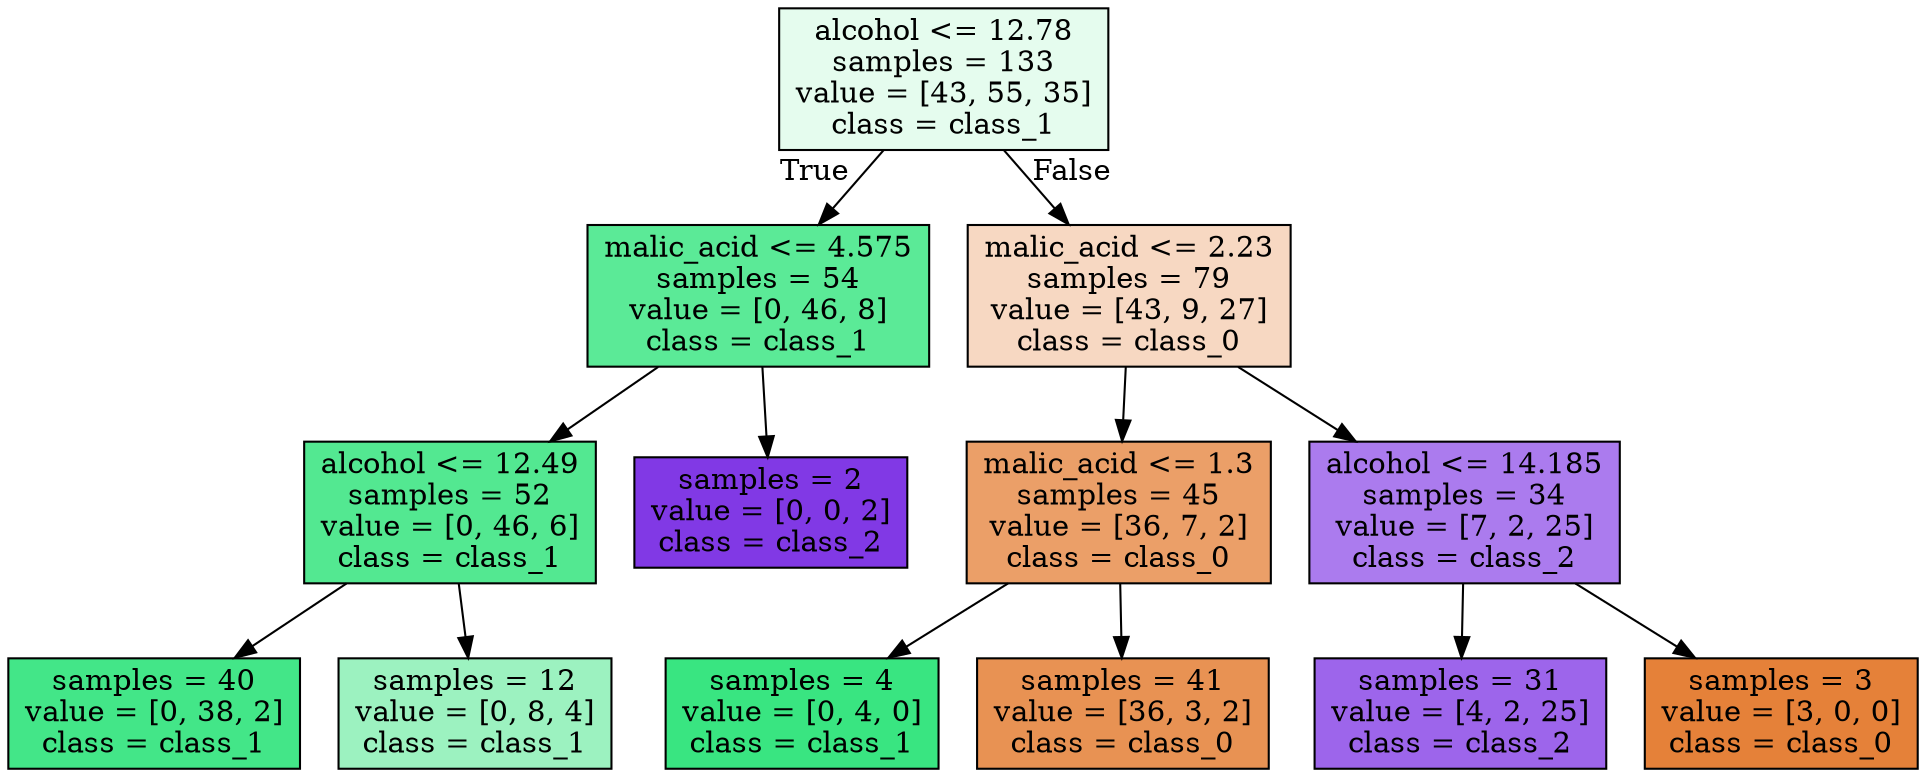 digraph Tree {
node [shape=box, style="filled", color="black"] ;
0 [label="alcohol <= 12.78\nsamples = 133\nvalue = [43, 55, 35]\nclass = class_1", fillcolor="#e5fcee"] ;
1 [label="malic_acid <= 4.575\nsamples = 54\nvalue = [0, 46, 8]\nclass = class_1", fillcolor="#5bea97"] ;
0 -> 1 [labeldistance=2.5, labelangle=45, headlabel="True"] ;
2 [label="alcohol <= 12.49\nsamples = 52\nvalue = [0, 46, 6]\nclass = class_1", fillcolor="#53e891"] ;
1 -> 2 ;
3 [label="samples = 40\nvalue = [0, 38, 2]\nclass = class_1", fillcolor="#43e688"] ;
2 -> 3 ;
4 [label="samples = 12\nvalue = [0, 8, 4]\nclass = class_1", fillcolor="#9cf2c0"] ;
2 -> 4 ;
5 [label="samples = 2\nvalue = [0, 0, 2]\nclass = class_2", fillcolor="#8139e5"] ;
1 -> 5 ;
6 [label="malic_acid <= 2.23\nsamples = 79\nvalue = [43, 9, 27]\nclass = class_0", fillcolor="#f7d8c2"] ;
0 -> 6 [labeldistance=2.5, labelangle=-45, headlabel="False"] ;
7 [label="malic_acid <= 1.3\nsamples = 45\nvalue = [36, 7, 2]\nclass = class_0", fillcolor="#eb9f68"] ;
6 -> 7 ;
8 [label="samples = 4\nvalue = [0, 4, 0]\nclass = class_1", fillcolor="#39e581"] ;
7 -> 8 ;
9 [label="samples = 41\nvalue = [36, 3, 2]\nclass = class_0", fillcolor="#e89253"] ;
7 -> 9 ;
10 [label="alcohol <= 14.185\nsamples = 34\nvalue = [7, 2, 25]\nclass = class_2", fillcolor="#ab7bee"] ;
6 -> 10 ;
11 [label="samples = 31\nvalue = [4, 2, 25]\nclass = class_2", fillcolor="#9d65eb"] ;
10 -> 11 ;
12 [label="samples = 3\nvalue = [3, 0, 0]\nclass = class_0", fillcolor="#e58139"] ;
10 -> 12 ;
}